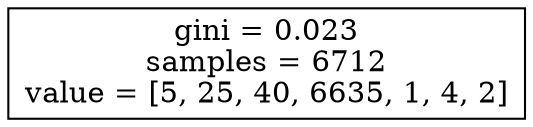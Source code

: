 digraph Tree {
node [shape=box] ;
0 [label="gini = 0.023\nsamples = 6712\nvalue = [5, 25, 40, 6635, 1, 4, 2]"] ;
}